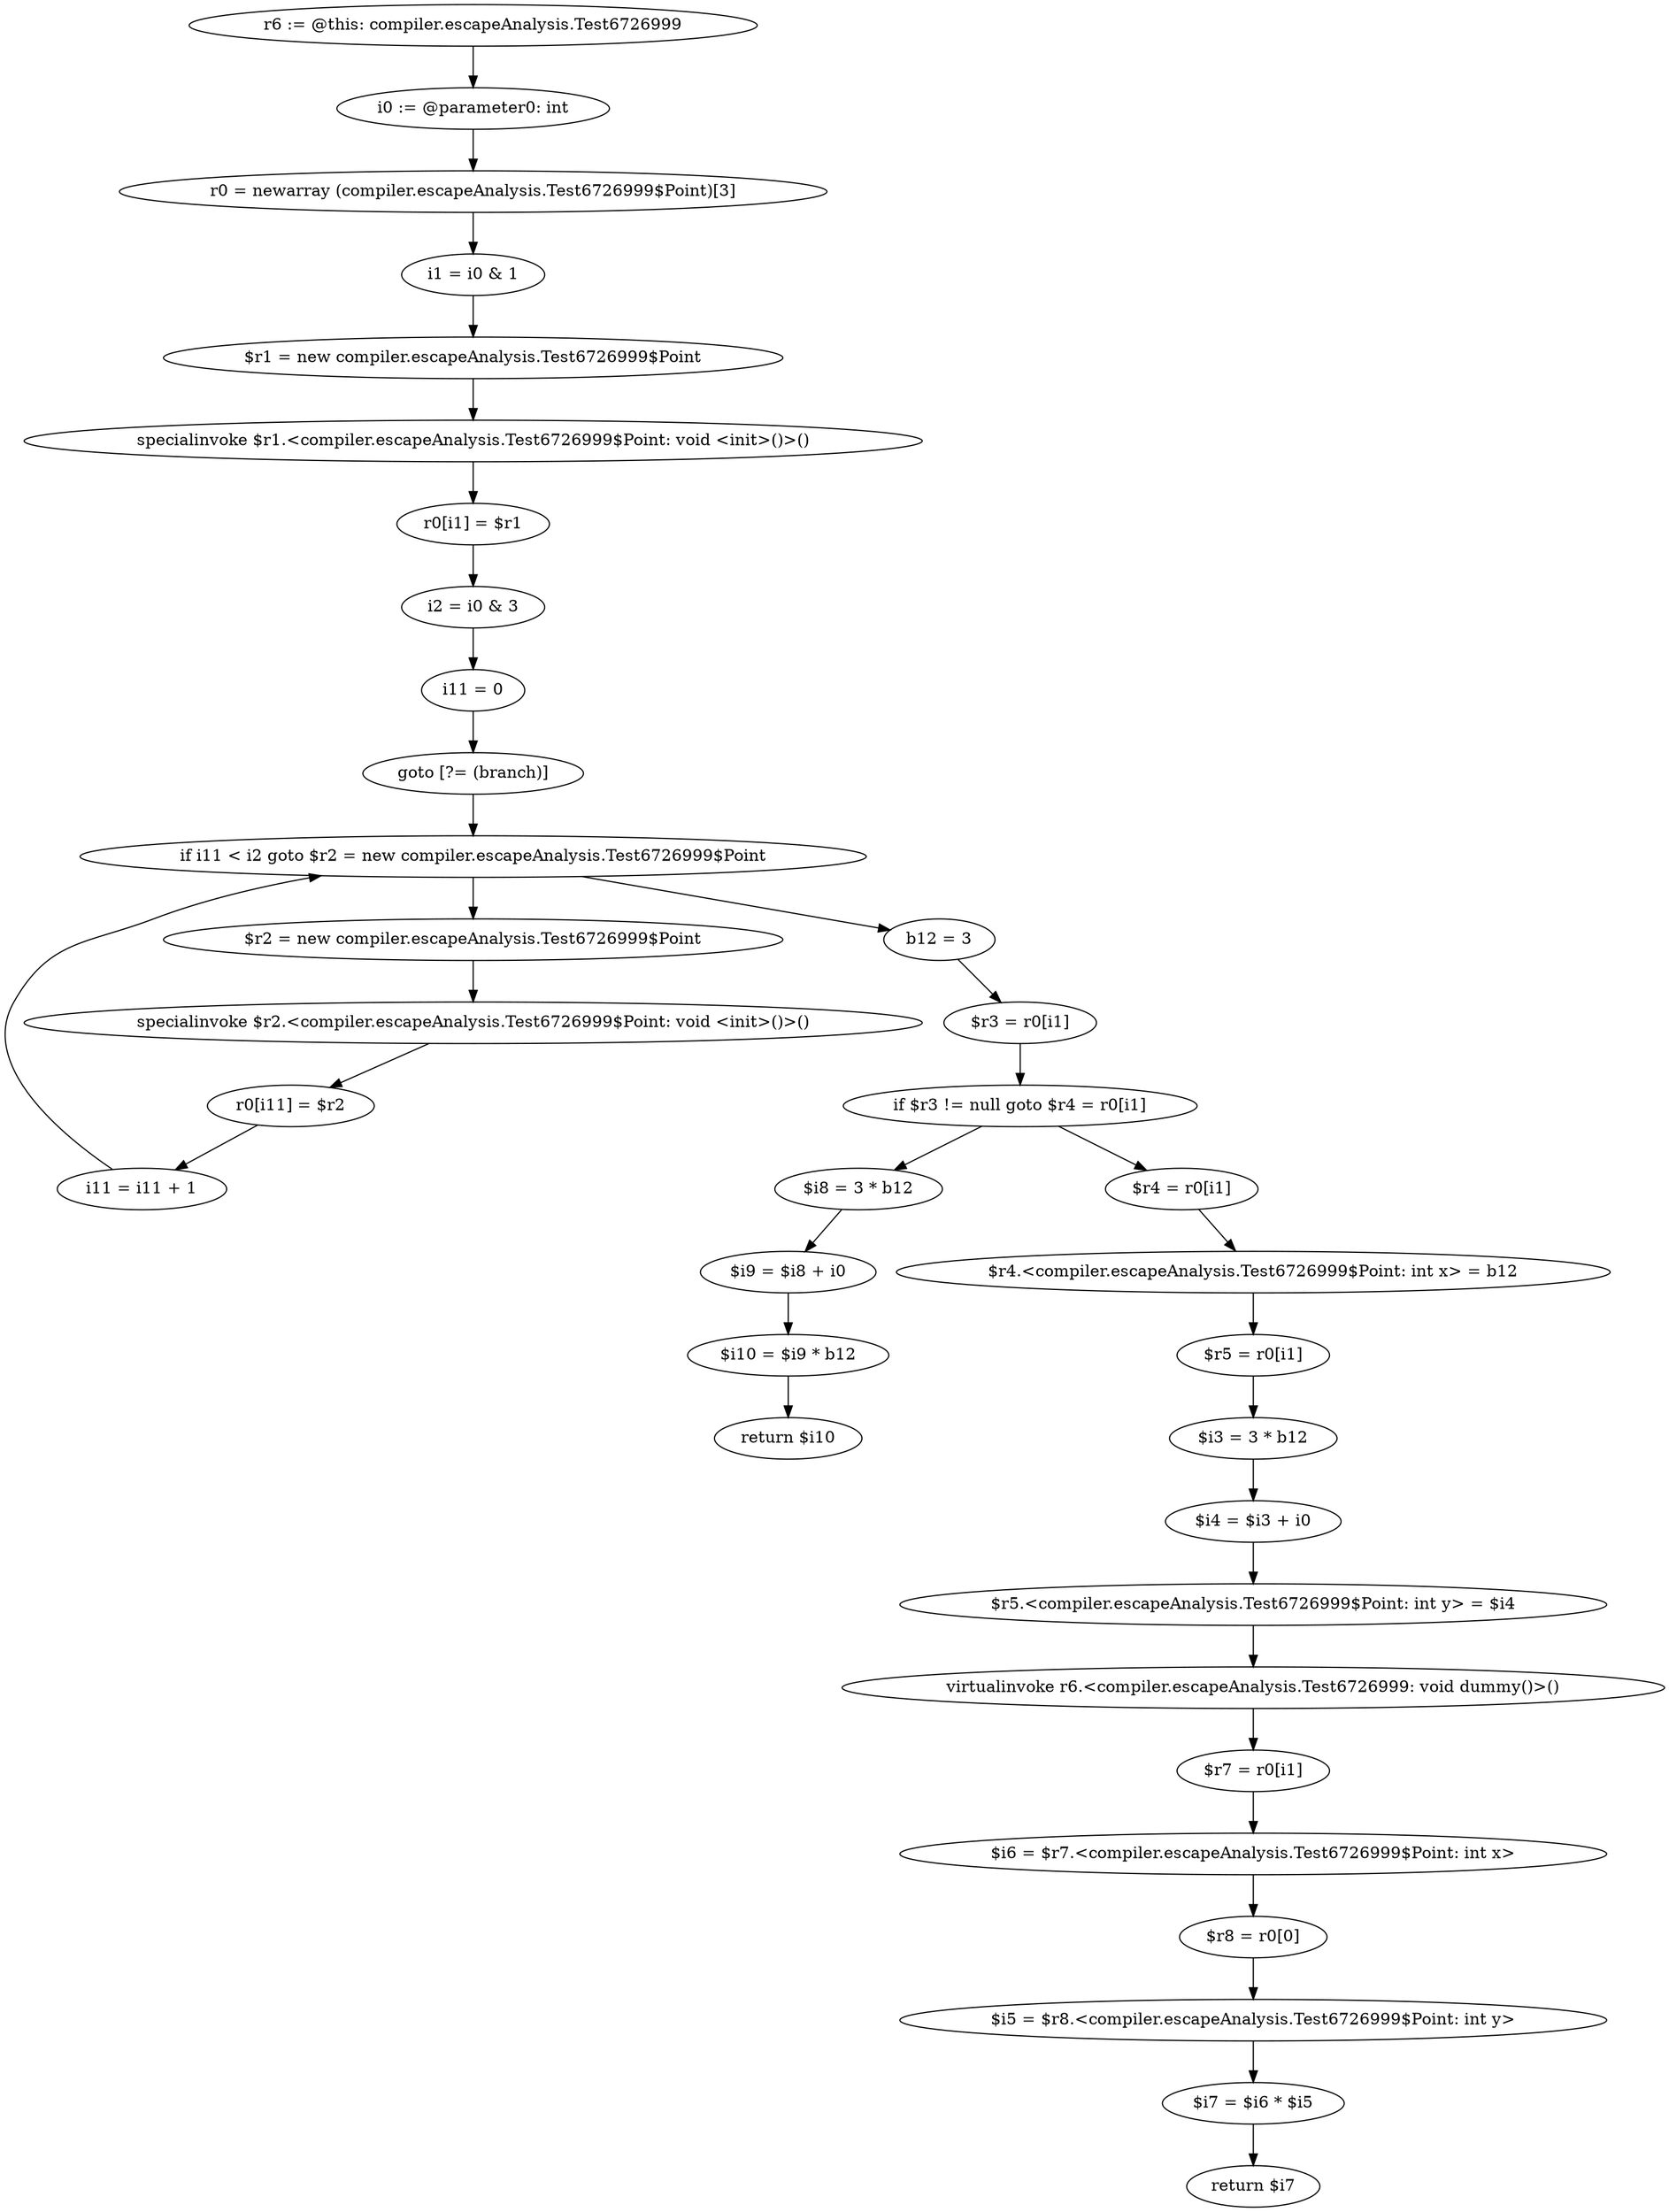 digraph "unitGraph" {
    "r6 := @this: compiler.escapeAnalysis.Test6726999"
    "i0 := @parameter0: int"
    "r0 = newarray (compiler.escapeAnalysis.Test6726999$Point)[3]"
    "i1 = i0 & 1"
    "$r1 = new compiler.escapeAnalysis.Test6726999$Point"
    "specialinvoke $r1.<compiler.escapeAnalysis.Test6726999$Point: void <init>()>()"
    "r0[i1] = $r1"
    "i2 = i0 & 3"
    "i11 = 0"
    "goto [?= (branch)]"
    "$r2 = new compiler.escapeAnalysis.Test6726999$Point"
    "specialinvoke $r2.<compiler.escapeAnalysis.Test6726999$Point: void <init>()>()"
    "r0[i11] = $r2"
    "i11 = i11 + 1"
    "if i11 < i2 goto $r2 = new compiler.escapeAnalysis.Test6726999$Point"
    "b12 = 3"
    "$r3 = r0[i1]"
    "if $r3 != null goto $r4 = r0[i1]"
    "$i8 = 3 * b12"
    "$i9 = $i8 + i0"
    "$i10 = $i9 * b12"
    "return $i10"
    "$r4 = r0[i1]"
    "$r4.<compiler.escapeAnalysis.Test6726999$Point: int x> = b12"
    "$r5 = r0[i1]"
    "$i3 = 3 * b12"
    "$i4 = $i3 + i0"
    "$r5.<compiler.escapeAnalysis.Test6726999$Point: int y> = $i4"
    "virtualinvoke r6.<compiler.escapeAnalysis.Test6726999: void dummy()>()"
    "$r7 = r0[i1]"
    "$i6 = $r7.<compiler.escapeAnalysis.Test6726999$Point: int x>"
    "$r8 = r0[0]"
    "$i5 = $r8.<compiler.escapeAnalysis.Test6726999$Point: int y>"
    "$i7 = $i6 * $i5"
    "return $i7"
    "r6 := @this: compiler.escapeAnalysis.Test6726999"->"i0 := @parameter0: int";
    "i0 := @parameter0: int"->"r0 = newarray (compiler.escapeAnalysis.Test6726999$Point)[3]";
    "r0 = newarray (compiler.escapeAnalysis.Test6726999$Point)[3]"->"i1 = i0 & 1";
    "i1 = i0 & 1"->"$r1 = new compiler.escapeAnalysis.Test6726999$Point";
    "$r1 = new compiler.escapeAnalysis.Test6726999$Point"->"specialinvoke $r1.<compiler.escapeAnalysis.Test6726999$Point: void <init>()>()";
    "specialinvoke $r1.<compiler.escapeAnalysis.Test6726999$Point: void <init>()>()"->"r0[i1] = $r1";
    "r0[i1] = $r1"->"i2 = i0 & 3";
    "i2 = i0 & 3"->"i11 = 0";
    "i11 = 0"->"goto [?= (branch)]";
    "goto [?= (branch)]"->"if i11 < i2 goto $r2 = new compiler.escapeAnalysis.Test6726999$Point";
    "$r2 = new compiler.escapeAnalysis.Test6726999$Point"->"specialinvoke $r2.<compiler.escapeAnalysis.Test6726999$Point: void <init>()>()";
    "specialinvoke $r2.<compiler.escapeAnalysis.Test6726999$Point: void <init>()>()"->"r0[i11] = $r2";
    "r0[i11] = $r2"->"i11 = i11 + 1";
    "i11 = i11 + 1"->"if i11 < i2 goto $r2 = new compiler.escapeAnalysis.Test6726999$Point";
    "if i11 < i2 goto $r2 = new compiler.escapeAnalysis.Test6726999$Point"->"b12 = 3";
    "if i11 < i2 goto $r2 = new compiler.escapeAnalysis.Test6726999$Point"->"$r2 = new compiler.escapeAnalysis.Test6726999$Point";
    "b12 = 3"->"$r3 = r0[i1]";
    "$r3 = r0[i1]"->"if $r3 != null goto $r4 = r0[i1]";
    "if $r3 != null goto $r4 = r0[i1]"->"$i8 = 3 * b12";
    "if $r3 != null goto $r4 = r0[i1]"->"$r4 = r0[i1]";
    "$i8 = 3 * b12"->"$i9 = $i8 + i0";
    "$i9 = $i8 + i0"->"$i10 = $i9 * b12";
    "$i10 = $i9 * b12"->"return $i10";
    "$r4 = r0[i1]"->"$r4.<compiler.escapeAnalysis.Test6726999$Point: int x> = b12";
    "$r4.<compiler.escapeAnalysis.Test6726999$Point: int x> = b12"->"$r5 = r0[i1]";
    "$r5 = r0[i1]"->"$i3 = 3 * b12";
    "$i3 = 3 * b12"->"$i4 = $i3 + i0";
    "$i4 = $i3 + i0"->"$r5.<compiler.escapeAnalysis.Test6726999$Point: int y> = $i4";
    "$r5.<compiler.escapeAnalysis.Test6726999$Point: int y> = $i4"->"virtualinvoke r6.<compiler.escapeAnalysis.Test6726999: void dummy()>()";
    "virtualinvoke r6.<compiler.escapeAnalysis.Test6726999: void dummy()>()"->"$r7 = r0[i1]";
    "$r7 = r0[i1]"->"$i6 = $r7.<compiler.escapeAnalysis.Test6726999$Point: int x>";
    "$i6 = $r7.<compiler.escapeAnalysis.Test6726999$Point: int x>"->"$r8 = r0[0]";
    "$r8 = r0[0]"->"$i5 = $r8.<compiler.escapeAnalysis.Test6726999$Point: int y>";
    "$i5 = $r8.<compiler.escapeAnalysis.Test6726999$Point: int y>"->"$i7 = $i6 * $i5";
    "$i7 = $i6 * $i5"->"return $i7";
}
